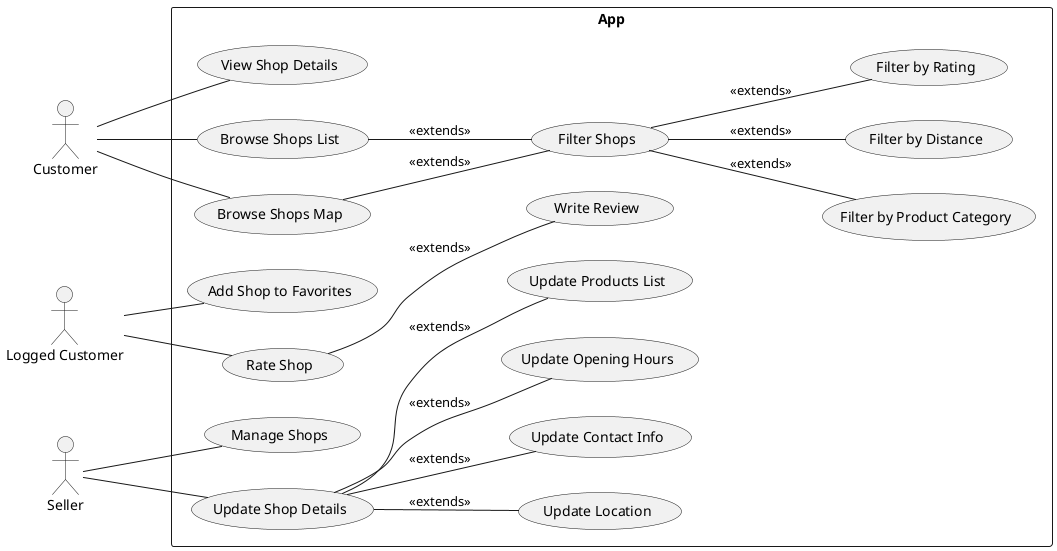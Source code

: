 @startuml

left to right direction

actor "Customer" as Customer
actor "Logged Customer" as LoggedCustomer
actor "Seller" as Seller

rectangle "App" {

  ' ------------------ '
  ' CUSTOMER USE CASES '
  ' ------------------ '

  usecase "View Shop Details" as ViewShopDetails

  usecase "Browse Shops List" as BrowseShopsList
  usecase "Browse Shops Map" as BrowseShopsMap

  usecase "Filter Shops" as FilterShops

  usecase "Filter by Product Category" as FilterByProductCategory
  usecase "Filter by Distance" as FilterByDistance
  usecase "Filter by Rating" as FilterByRating

  Customer -- ViewShopDetails
  Customer -- BrowseShopsList
  Customer -- BrowseShopsMap

  BrowseShopsList -- FilterShops : <<extends>>
  BrowseShopsMap -- FilterShops : <<extends>>

  FilterShops -- FilterByProductCategory : <<extends>>
  FilterShops -- FilterByDistance : <<extends>>
  FilterShops -- FilterByRating : <<extends>>

  ' ------------------------- '
  ' LOGGED CUSTOMER USE CASES '
  ' ------------------------- '

  usecase "Add Shop to Favorites" as AddShopToFavorites
  usecase "Rate Shop" as RateShop
  usecase "Write Review" as WriteReview

  LoggedCustomer -- AddShopToFavorites
  LoggedCustomer -- RateShop
  RateShop -- WriteReview : <<extends>>

  ' ---------------- '
  ' SELLER USE CASES '
  ' ---------------- '

  usecase "Manage Shops" as ManageShops
  usecase "Update Shop Details" as UpdateShopDetails

  usecase "Update Location" as UpdateLocation
  usecase "Update Contact Info" as UpdateContactInfo
  usecase "Update Opening Hours" as UpdateOpeningHours
  usecase "Update Products List" as UpdateProductsList

  Seller -- ManageShops
  Seller -- UpdateShopDetails

  UpdateShopDetails -- UpdateLocation : <<extends>>
  UpdateShopDetails -- UpdateContactInfo : <<extends>>
  UpdateShopDetails -- UpdateOpeningHours : <<extends>>
  UpdateShopDetails -- UpdateProductsList : <<extends>>
}

@enduml